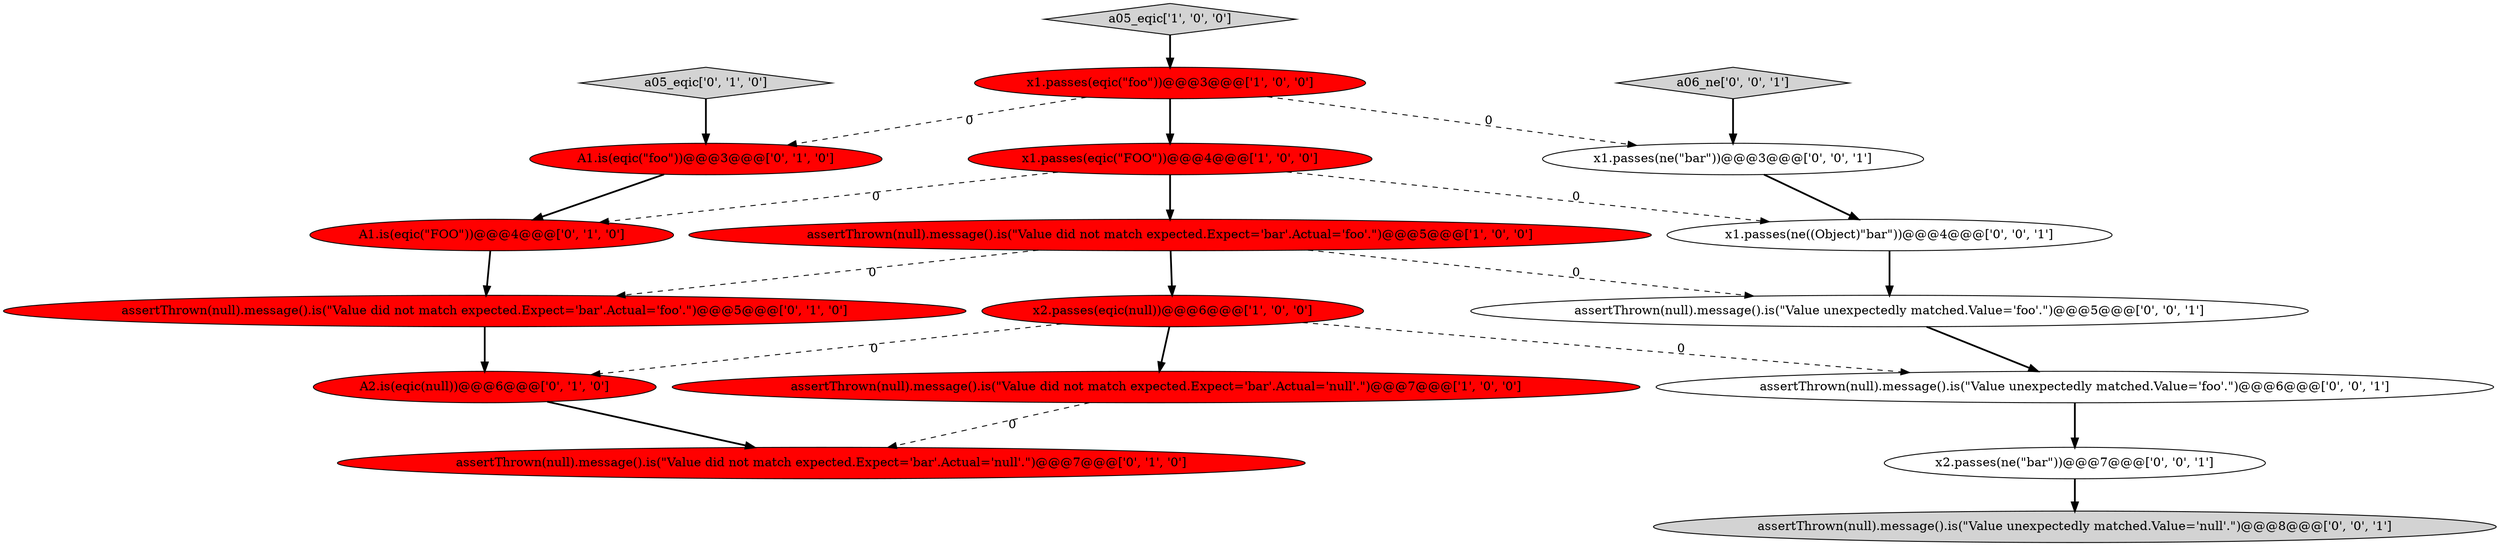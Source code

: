 digraph {
1 [style = filled, label = "assertThrown(null).message().is(\"Value did not match expected.Expect='bar'.Actual='null'.\")@@@7@@@['1', '0', '0']", fillcolor = red, shape = ellipse image = "AAA1AAABBB1BBB"];
10 [style = filled, label = "A1.is(eqic(\"foo\"))@@@3@@@['0', '1', '0']", fillcolor = red, shape = ellipse image = "AAA1AAABBB2BBB"];
9 [style = filled, label = "a05_eqic['0', '1', '0']", fillcolor = lightgray, shape = diamond image = "AAA0AAABBB2BBB"];
4 [style = filled, label = "a05_eqic['1', '0', '0']", fillcolor = lightgray, shape = diamond image = "AAA0AAABBB1BBB"];
15 [style = filled, label = "x2.passes(ne(\"bar\"))@@@7@@@['0', '0', '1']", fillcolor = white, shape = ellipse image = "AAA0AAABBB3BBB"];
11 [style = filled, label = "assertThrown(null).message().is(\"Value did not match expected.Expect='bar'.Actual='foo'.\")@@@5@@@['0', '1', '0']", fillcolor = red, shape = ellipse image = "AAA1AAABBB2BBB"];
14 [style = filled, label = "assertThrown(null).message().is(\"Value unexpectedly matched.Value='foo'.\")@@@5@@@['0', '0', '1']", fillcolor = white, shape = ellipse image = "AAA0AAABBB3BBB"];
17 [style = filled, label = "x1.passes(ne(\"bar\"))@@@3@@@['0', '0', '1']", fillcolor = white, shape = ellipse image = "AAA0AAABBB3BBB"];
6 [style = filled, label = "A2.is(eqic(null))@@@6@@@['0', '1', '0']", fillcolor = red, shape = ellipse image = "AAA1AAABBB2BBB"];
7 [style = filled, label = "A1.is(eqic(\"FOO\"))@@@4@@@['0', '1', '0']", fillcolor = red, shape = ellipse image = "AAA1AAABBB2BBB"];
18 [style = filled, label = "assertThrown(null).message().is(\"Value unexpectedly matched.Value='foo'.\")@@@6@@@['0', '0', '1']", fillcolor = white, shape = ellipse image = "AAA0AAABBB3BBB"];
13 [style = filled, label = "a06_ne['0', '0', '1']", fillcolor = lightgray, shape = diamond image = "AAA0AAABBB3BBB"];
12 [style = filled, label = "assertThrown(null).message().is(\"Value unexpectedly matched.Value='null'.\")@@@8@@@['0', '0', '1']", fillcolor = lightgray, shape = ellipse image = "AAA0AAABBB3BBB"];
0 [style = filled, label = "x1.passes(eqic(\"FOO\"))@@@4@@@['1', '0', '0']", fillcolor = red, shape = ellipse image = "AAA1AAABBB1BBB"];
16 [style = filled, label = "x1.passes(ne((Object)\"bar\"))@@@4@@@['0', '0', '1']", fillcolor = white, shape = ellipse image = "AAA0AAABBB3BBB"];
5 [style = filled, label = "x2.passes(eqic(null))@@@6@@@['1', '0', '0']", fillcolor = red, shape = ellipse image = "AAA1AAABBB1BBB"];
8 [style = filled, label = "assertThrown(null).message().is(\"Value did not match expected.Expect='bar'.Actual='null'.\")@@@7@@@['0', '1', '0']", fillcolor = red, shape = ellipse image = "AAA1AAABBB2BBB"];
2 [style = filled, label = "assertThrown(null).message().is(\"Value did not match expected.Expect='bar'.Actual='foo'.\")@@@5@@@['1', '0', '0']", fillcolor = red, shape = ellipse image = "AAA1AAABBB1BBB"];
3 [style = filled, label = "x1.passes(eqic(\"foo\"))@@@3@@@['1', '0', '0']", fillcolor = red, shape = ellipse image = "AAA1AAABBB1BBB"];
4->3 [style = bold, label=""];
7->11 [style = bold, label=""];
3->17 [style = dashed, label="0"];
11->6 [style = bold, label=""];
0->2 [style = bold, label=""];
18->15 [style = bold, label=""];
0->16 [style = dashed, label="0"];
9->10 [style = bold, label=""];
5->18 [style = dashed, label="0"];
10->7 [style = bold, label=""];
3->0 [style = bold, label=""];
5->1 [style = bold, label=""];
13->17 [style = bold, label=""];
5->6 [style = dashed, label="0"];
2->14 [style = dashed, label="0"];
6->8 [style = bold, label=""];
16->14 [style = bold, label=""];
2->11 [style = dashed, label="0"];
14->18 [style = bold, label=""];
1->8 [style = dashed, label="0"];
15->12 [style = bold, label=""];
3->10 [style = dashed, label="0"];
0->7 [style = dashed, label="0"];
17->16 [style = bold, label=""];
2->5 [style = bold, label=""];
}
